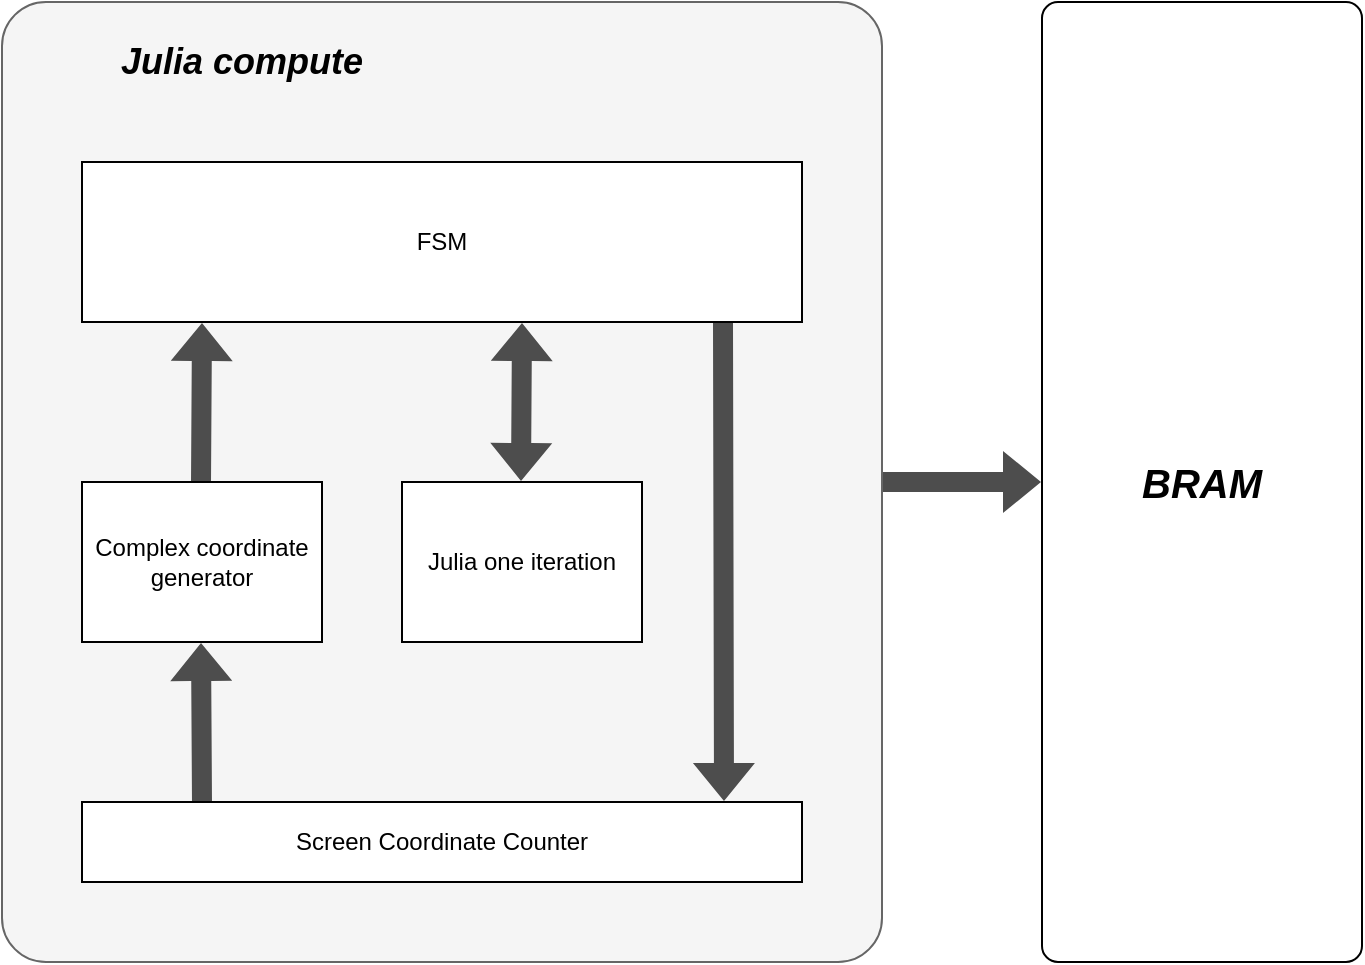 <mxfile>
    <diagram id="WuXmndqSKlnezu4MmCE9" name="Page-1">
        <mxGraphModel dx="1085" dy="800" grid="1" gridSize="10" guides="1" tooltips="1" connect="1" arrows="1" fold="1" page="1" pageScale="1" pageWidth="850" pageHeight="1100" math="0" shadow="0">
            <root>
                <mxCell id="0"/>
                <mxCell id="1" parent="0"/>
                <mxCell id="11" value="" style="rounded=1;whiteSpace=wrap;html=1;fillColor=#f5f5f5;fontColor=#333333;strokeColor=#666666;arcSize=5;" vertex="1" parent="1">
                    <mxGeometry x="40" y="80" width="440" height="480" as="geometry"/>
                </mxCell>
                <mxCell id="2" value="Screen Coordinate Counter" style="rounded=0;whiteSpace=wrap;html=1;" parent="1" vertex="1">
                    <mxGeometry x="80" y="480" width="360" height="40" as="geometry"/>
                </mxCell>
                <mxCell id="3" value="Complex coordinate generator" style="rounded=0;whiteSpace=wrap;html=1;" parent="1" vertex="1">
                    <mxGeometry x="80" y="320" width="120" height="80" as="geometry"/>
                </mxCell>
                <mxCell id="4" value="Julia one iteration" style="rounded=0;whiteSpace=wrap;html=1;" parent="1" vertex="1">
                    <mxGeometry x="240" y="320" width="120" height="80" as="geometry"/>
                </mxCell>
                <mxCell id="5" value="FSM" style="rounded=0;whiteSpace=wrap;html=1;" parent="1" vertex="1">
                    <mxGeometry x="80" y="160" width="360" height="80" as="geometry"/>
                </mxCell>
                <mxCell id="7" value="" style="shape=flexArrow;endArrow=classic;html=1;fillColor=#4D4D4D;strokeColor=none;" parent="1" edge="1">
                    <mxGeometry width="50" height="50" relative="1" as="geometry">
                        <mxPoint x="140" y="480" as="sourcePoint"/>
                        <mxPoint x="139.5" y="400" as="targetPoint"/>
                    </mxGeometry>
                </mxCell>
                <mxCell id="8" value="" style="shape=flexArrow;endArrow=classic;html=1;fillColor=#4D4D4D;strokeColor=none;" parent="1" edge="1">
                    <mxGeometry width="50" height="50" relative="1" as="geometry">
                        <mxPoint x="139.5" y="320" as="sourcePoint"/>
                        <mxPoint x="140" y="240" as="targetPoint"/>
                    </mxGeometry>
                </mxCell>
                <mxCell id="9" value="" style="shape=flexArrow;endArrow=classic;html=1;fillColor=#4D4D4D;strokeColor=none;startArrow=block;" parent="1" edge="1">
                    <mxGeometry width="50" height="50" relative="1" as="geometry">
                        <mxPoint x="299.5" y="320" as="sourcePoint"/>
                        <mxPoint x="300" y="240" as="targetPoint"/>
                    </mxGeometry>
                </mxCell>
                <mxCell id="10" value="" style="shape=flexArrow;endArrow=none;html=1;fillColor=#4D4D4D;strokeColor=none;startArrow=block;endFill=0;" parent="1" edge="1">
                    <mxGeometry width="50" height="50" relative="1" as="geometry">
                        <mxPoint x="401" y="480" as="sourcePoint"/>
                        <mxPoint x="400.5" y="240" as="targetPoint"/>
                    </mxGeometry>
                </mxCell>
                <mxCell id="12" value="Julia compute" style="rounded=0;whiteSpace=wrap;html=1;fillColor=none;strokeColor=none;fontSize=18;fontStyle=3" vertex="1" parent="1">
                    <mxGeometry x="40" y="80" width="240" height="60" as="geometry"/>
                </mxCell>
                <mxCell id="15" value="BRAM" style="rounded=1;whiteSpace=wrap;html=1;arcSize=5;fontSize=20;fontStyle=3" vertex="1" parent="1">
                    <mxGeometry x="560" y="80" width="160" height="480" as="geometry"/>
                </mxCell>
                <mxCell id="16" value="" style="shape=flexArrow;endArrow=none;html=1;fillColor=#4D4D4D;strokeColor=none;startArrow=block;endFill=0;entryX=1;entryY=0.5;entryDx=0;entryDy=0;exitX=0;exitY=0.5;exitDx=0;exitDy=0;" edge="1" parent="1" source="15" target="11">
                    <mxGeometry width="50" height="50" relative="1" as="geometry">
                        <mxPoint x="560.5" y="660" as="sourcePoint"/>
                        <mxPoint x="560" y="420" as="targetPoint"/>
                    </mxGeometry>
                </mxCell>
            </root>
        </mxGraphModel>
    </diagram>
</mxfile>